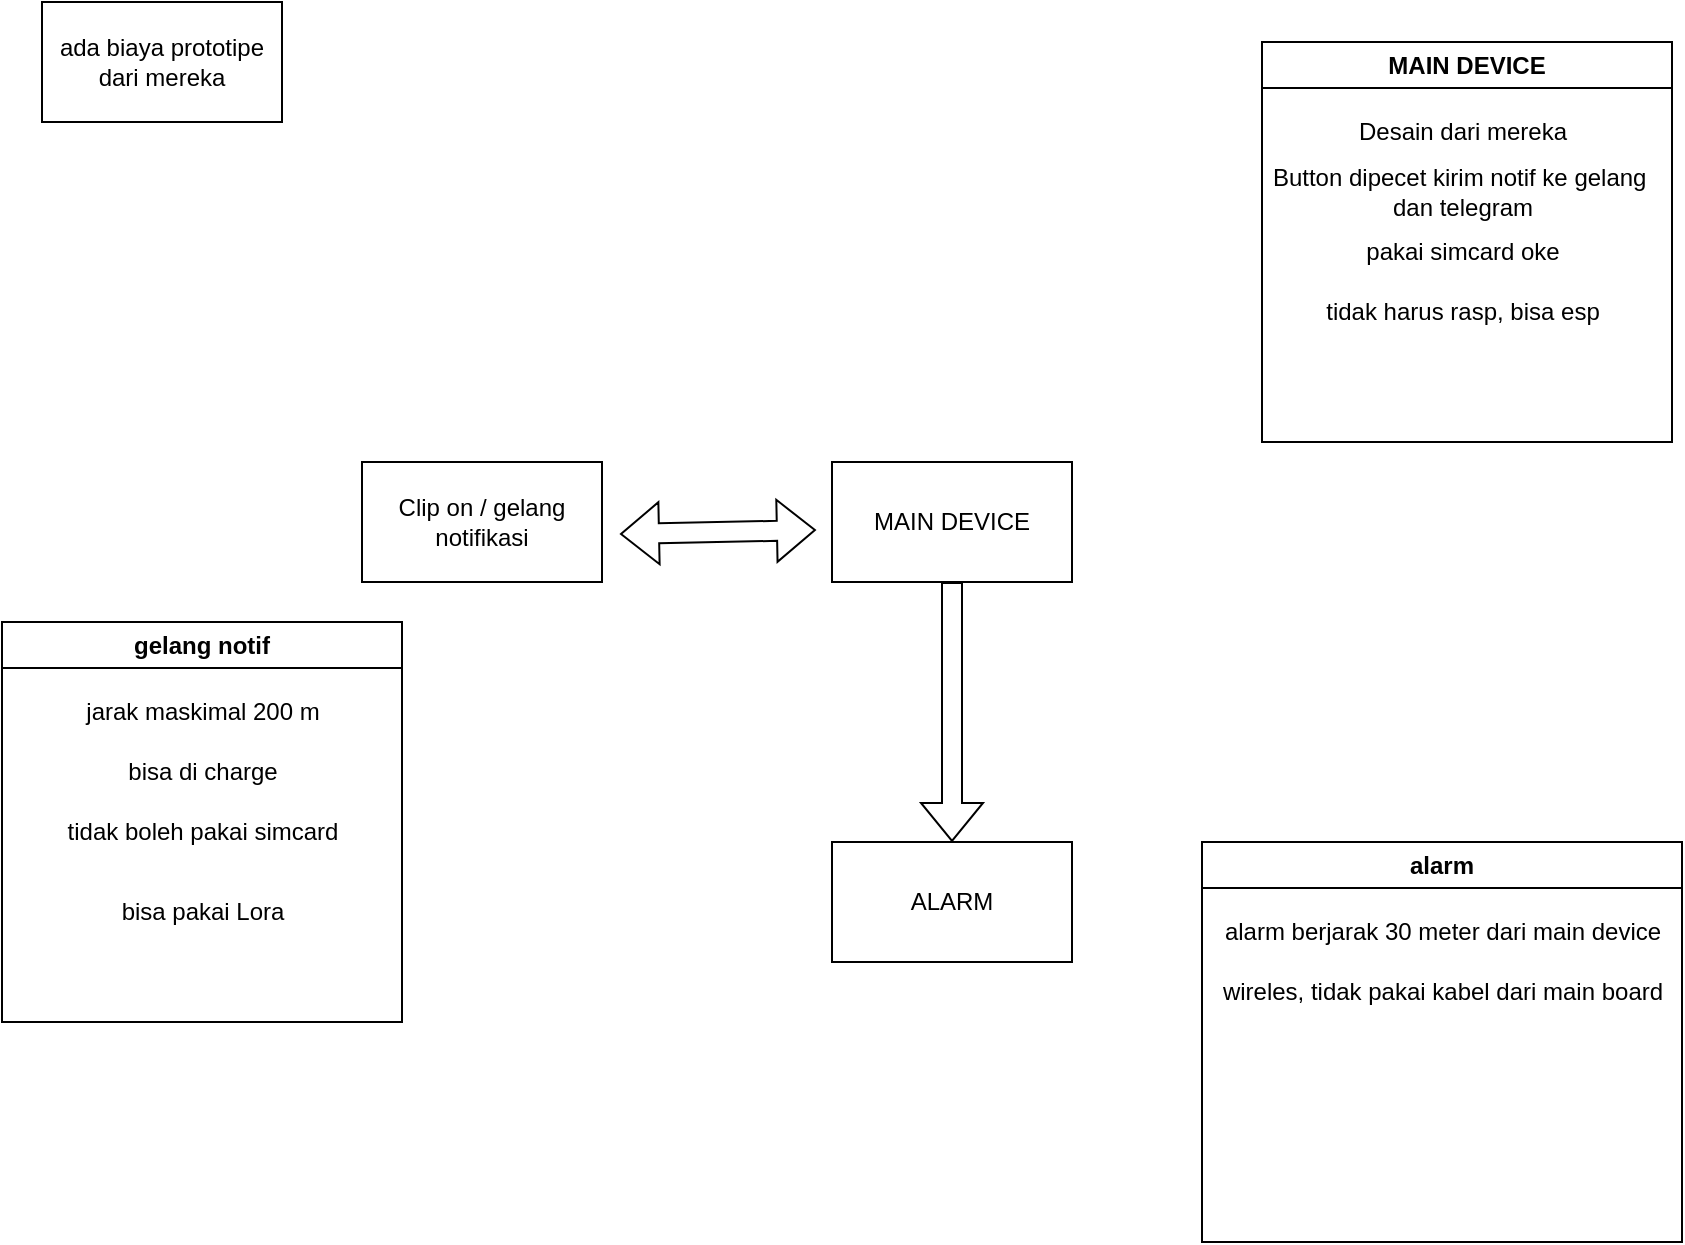 <mxfile version="23.0.2" type="github">
  <diagram name="Page-1" id="Dp8okChv-5voVnmQaSJU">
    <mxGraphModel dx="1434" dy="738" grid="1" gridSize="10" guides="1" tooltips="1" connect="1" arrows="1" fold="1" page="1" pageScale="1" pageWidth="850" pageHeight="1100" math="0" shadow="0">
      <root>
        <mxCell id="0" />
        <mxCell id="1" parent="0" />
        <mxCell id="jkNp6xLJFh_fRu0MHAx8-1" value="Clip on / gelang notifikasi" style="rounded=0;whiteSpace=wrap;html=1;" vertex="1" parent="1">
          <mxGeometry x="190" y="260" width="120" height="60" as="geometry" />
        </mxCell>
        <mxCell id="jkNp6xLJFh_fRu0MHAx8-2" value="MAIN DEVICE" style="rounded=0;whiteSpace=wrap;html=1;" vertex="1" parent="1">
          <mxGeometry x="425" y="260" width="120" height="60" as="geometry" />
        </mxCell>
        <mxCell id="jkNp6xLJFh_fRu0MHAx8-3" value="ALARM&lt;br&gt;" style="rounded=0;whiteSpace=wrap;html=1;" vertex="1" parent="1">
          <mxGeometry x="425" y="450" width="120" height="60" as="geometry" />
        </mxCell>
        <mxCell id="jkNp6xLJFh_fRu0MHAx8-4" value="" style="shape=flexArrow;endArrow=classic;startArrow=classic;html=1;rounded=0;entryX=-0.067;entryY=0.567;entryDx=0;entryDy=0;entryPerimeter=0;exitX=1.075;exitY=0.6;exitDx=0;exitDy=0;exitPerimeter=0;" edge="1" parent="1" source="jkNp6xLJFh_fRu0MHAx8-1" target="jkNp6xLJFh_fRu0MHAx8-2">
          <mxGeometry width="100" height="100" relative="1" as="geometry">
            <mxPoint x="300" y="360" as="sourcePoint" />
            <mxPoint x="400" y="260" as="targetPoint" />
          </mxGeometry>
        </mxCell>
        <mxCell id="jkNp6xLJFh_fRu0MHAx8-5" value="" style="shape=flexArrow;endArrow=classic;html=1;rounded=0;exitX=0.5;exitY=1;exitDx=0;exitDy=0;entryX=0.5;entryY=0;entryDx=0;entryDy=0;" edge="1" parent="1" source="jkNp6xLJFh_fRu0MHAx8-2" target="jkNp6xLJFh_fRu0MHAx8-3">
          <mxGeometry width="50" height="50" relative="1" as="geometry">
            <mxPoint x="150" y="430" as="sourcePoint" />
            <mxPoint x="200" y="380" as="targetPoint" />
          </mxGeometry>
        </mxCell>
        <mxCell id="jkNp6xLJFh_fRu0MHAx8-7" value="gelang notif" style="swimlane;whiteSpace=wrap;html=1;" vertex="1" parent="1">
          <mxGeometry x="10" y="340" width="200" height="200" as="geometry">
            <mxRectangle x="10" y="340" width="110" height="30" as="alternateBounds" />
          </mxGeometry>
        </mxCell>
        <mxCell id="jkNp6xLJFh_fRu0MHAx8-8" value="jarak maskimal 200 m" style="text;html=1;align=center;verticalAlign=middle;resizable=0;points=[];autosize=1;strokeColor=none;fillColor=none;" vertex="1" parent="jkNp6xLJFh_fRu0MHAx8-7">
          <mxGeometry x="30" y="30" width="140" height="30" as="geometry" />
        </mxCell>
        <mxCell id="jkNp6xLJFh_fRu0MHAx8-9" value="bisa di charge" style="text;html=1;align=center;verticalAlign=middle;resizable=0;points=[];autosize=1;strokeColor=none;fillColor=none;" vertex="1" parent="jkNp6xLJFh_fRu0MHAx8-7">
          <mxGeometry x="50" y="60" width="100" height="30" as="geometry" />
        </mxCell>
        <mxCell id="jkNp6xLJFh_fRu0MHAx8-10" value="tidak&amp;nbsp;boleh pakai simcard" style="text;html=1;align=center;verticalAlign=middle;resizable=0;points=[];autosize=1;strokeColor=none;fillColor=none;" vertex="1" parent="jkNp6xLJFh_fRu0MHAx8-7">
          <mxGeometry x="20" y="90" width="160" height="30" as="geometry" />
        </mxCell>
        <mxCell id="jkNp6xLJFh_fRu0MHAx8-11" value="bisa pakai Lora" style="text;html=1;align=center;verticalAlign=middle;resizable=0;points=[];autosize=1;strokeColor=none;fillColor=none;" vertex="1" parent="jkNp6xLJFh_fRu0MHAx8-7">
          <mxGeometry x="50" y="130" width="100" height="30" as="geometry" />
        </mxCell>
        <mxCell id="jkNp6xLJFh_fRu0MHAx8-12" value="MAIN DEVICE" style="swimlane;whiteSpace=wrap;html=1;" vertex="1" parent="1">
          <mxGeometry x="640" y="50" width="205" height="200" as="geometry">
            <mxRectangle x="10" y="340" width="110" height="30" as="alternateBounds" />
          </mxGeometry>
        </mxCell>
        <mxCell id="jkNp6xLJFh_fRu0MHAx8-13" value="Desain dari mereka" style="text;html=1;align=center;verticalAlign=middle;resizable=0;points=[];autosize=1;strokeColor=none;fillColor=none;" vertex="1" parent="jkNp6xLJFh_fRu0MHAx8-12">
          <mxGeometry x="35" y="30" width="130" height="30" as="geometry" />
        </mxCell>
        <mxCell id="jkNp6xLJFh_fRu0MHAx8-14" value="Button dipecet kirim notif ke gelang&amp;nbsp;&lt;br&gt;dan telegram" style="text;html=1;align=center;verticalAlign=middle;resizable=0;points=[];autosize=1;strokeColor=none;fillColor=none;" vertex="1" parent="jkNp6xLJFh_fRu0MHAx8-12">
          <mxGeometry x="-5" y="55" width="210" height="40" as="geometry" />
        </mxCell>
        <mxCell id="jkNp6xLJFh_fRu0MHAx8-15" value="pakai simcard oke" style="text;html=1;align=center;verticalAlign=middle;resizable=0;points=[];autosize=1;strokeColor=none;fillColor=none;" vertex="1" parent="jkNp6xLJFh_fRu0MHAx8-12">
          <mxGeometry x="40" y="90" width="120" height="30" as="geometry" />
        </mxCell>
        <mxCell id="jkNp6xLJFh_fRu0MHAx8-16" value="tidak harus rasp, bisa esp" style="text;html=1;align=center;verticalAlign=middle;resizable=0;points=[];autosize=1;strokeColor=none;fillColor=none;" vertex="1" parent="jkNp6xLJFh_fRu0MHAx8-12">
          <mxGeometry x="20" y="120" width="160" height="30" as="geometry" />
        </mxCell>
        <mxCell id="jkNp6xLJFh_fRu0MHAx8-17" value="ada biaya prototipe dari mereka" style="rounded=0;whiteSpace=wrap;html=1;" vertex="1" parent="1">
          <mxGeometry x="30" y="30" width="120" height="60" as="geometry" />
        </mxCell>
        <mxCell id="jkNp6xLJFh_fRu0MHAx8-18" value="alarm" style="swimlane;whiteSpace=wrap;html=1;" vertex="1" parent="1">
          <mxGeometry x="610" y="450" width="240" height="200" as="geometry">
            <mxRectangle x="10" y="340" width="110" height="30" as="alternateBounds" />
          </mxGeometry>
        </mxCell>
        <mxCell id="jkNp6xLJFh_fRu0MHAx8-19" value="alarm berjarak 30 meter dari main device" style="text;html=1;align=center;verticalAlign=middle;resizable=0;points=[];autosize=1;strokeColor=none;fillColor=none;" vertex="1" parent="jkNp6xLJFh_fRu0MHAx8-18">
          <mxGeometry y="30" width="240" height="30" as="geometry" />
        </mxCell>
        <mxCell id="jkNp6xLJFh_fRu0MHAx8-20" value="wireles, tidak pakai kabel dari main board" style="text;html=1;align=center;verticalAlign=middle;resizable=0;points=[];autosize=1;strokeColor=none;fillColor=none;" vertex="1" parent="jkNp6xLJFh_fRu0MHAx8-18">
          <mxGeometry y="60" width="240" height="30" as="geometry" />
        </mxCell>
      </root>
    </mxGraphModel>
  </diagram>
</mxfile>
